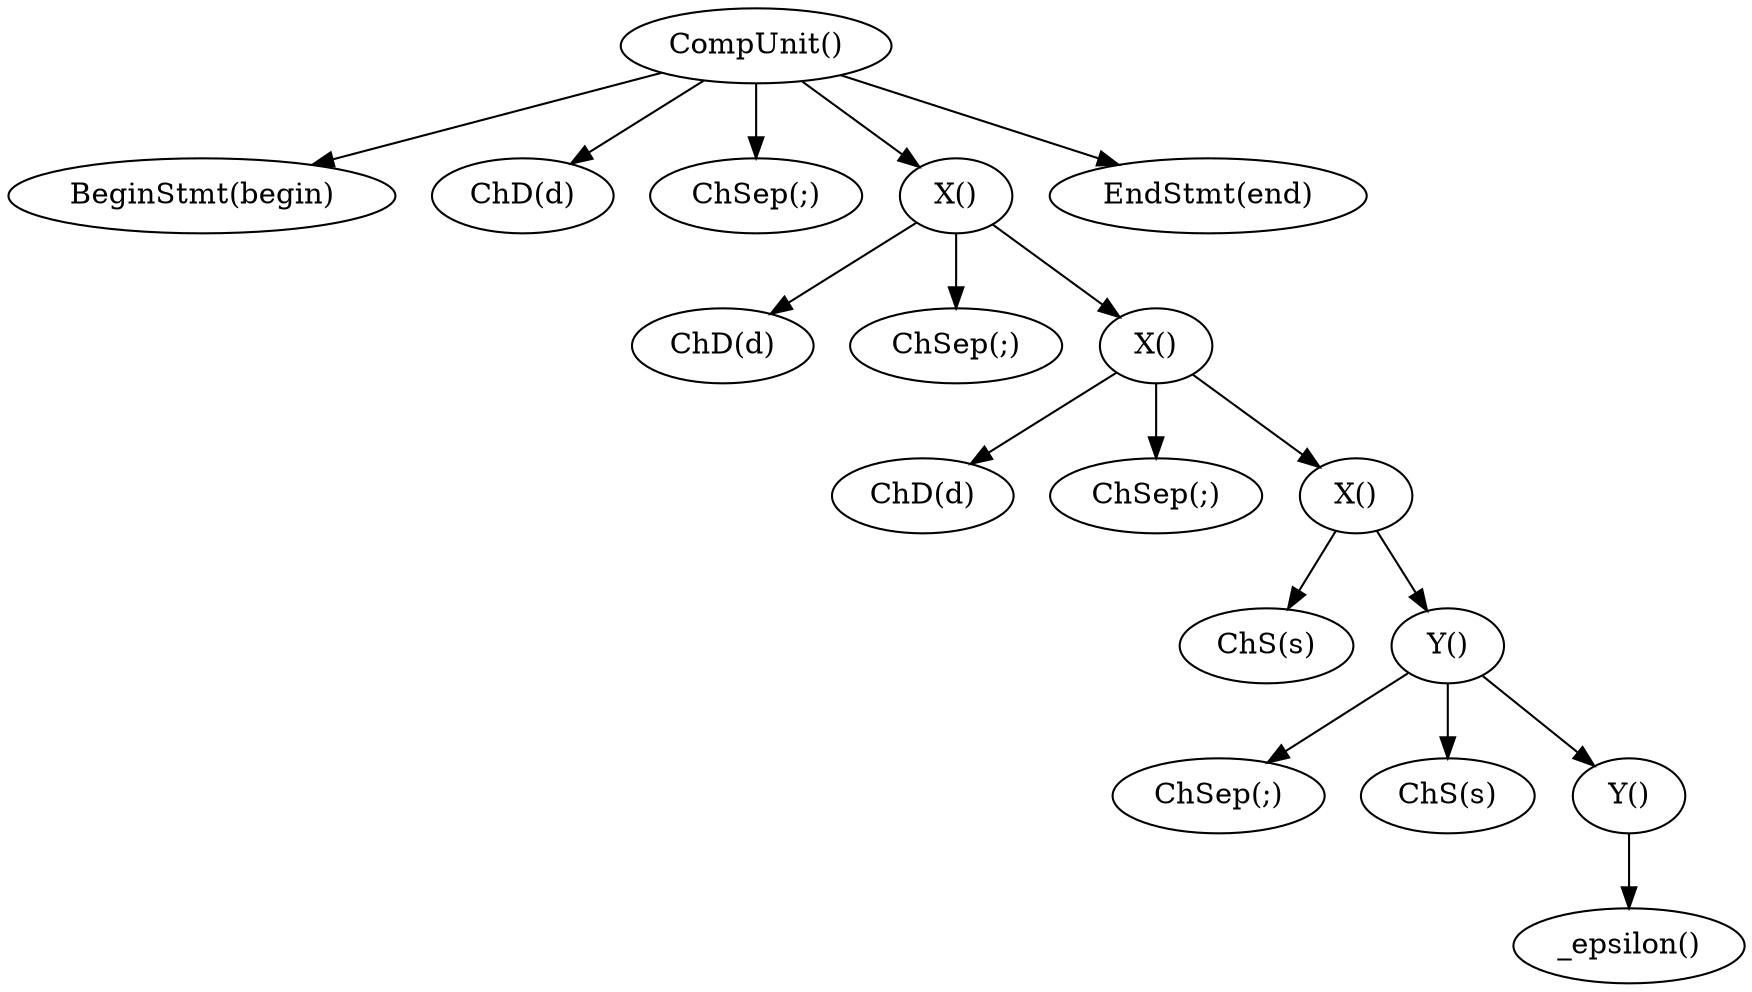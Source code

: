 digraph ast{
105553164140568 [label = "CompUnit()"]
105553164140568 -> 105553164141048
105553164141048 [label = "BeginStmt(begin)"]
105553164140568 -> 105553164140952
105553164140952 [label = "ChD(d)"]
105553164140568 -> 105553164140856
105553164140856 [label = "ChSep(;)"]
105553164140568 -> 105553164140760
105553164140760 [label = "X()"]
105553164140760 -> 105553164141336
105553164141336 [label = "ChD(d)"]
105553164140760 -> 105553164141240
105553164141240 [label = "ChSep(;)"]
105553164140760 -> 105553164141144
105553164141144 [label = "X()"]
105553164141144 -> 105553164141624
105553164141624 [label = "ChD(d)"]
105553164141144 -> 105553164141528
105553164141528 [label = "ChSep(;)"]
105553164141144 -> 105553164141432
105553164141432 [label = "X()"]
105553164141432 -> 105553164141816
105553164141816 [label = "ChS(s)"]
105553164141432 -> 105553164141720
105553164141720 [label = "Y()"]
105553164141720 -> 105553164142104
105553164142104 [label = "ChSep(;)"]
105553164141720 -> 105553164142008
105553164142008 [label = "ChS(s)"]
105553164141720 -> 105553164141912
105553164141912 [label = "Y()"]
105553164141912 -> 105553164142200
105553164142200 [label = "_epsilon()"]
105553164140568 -> 105553164140664
105553164140664 [label = "EndStmt(end)"]

}
